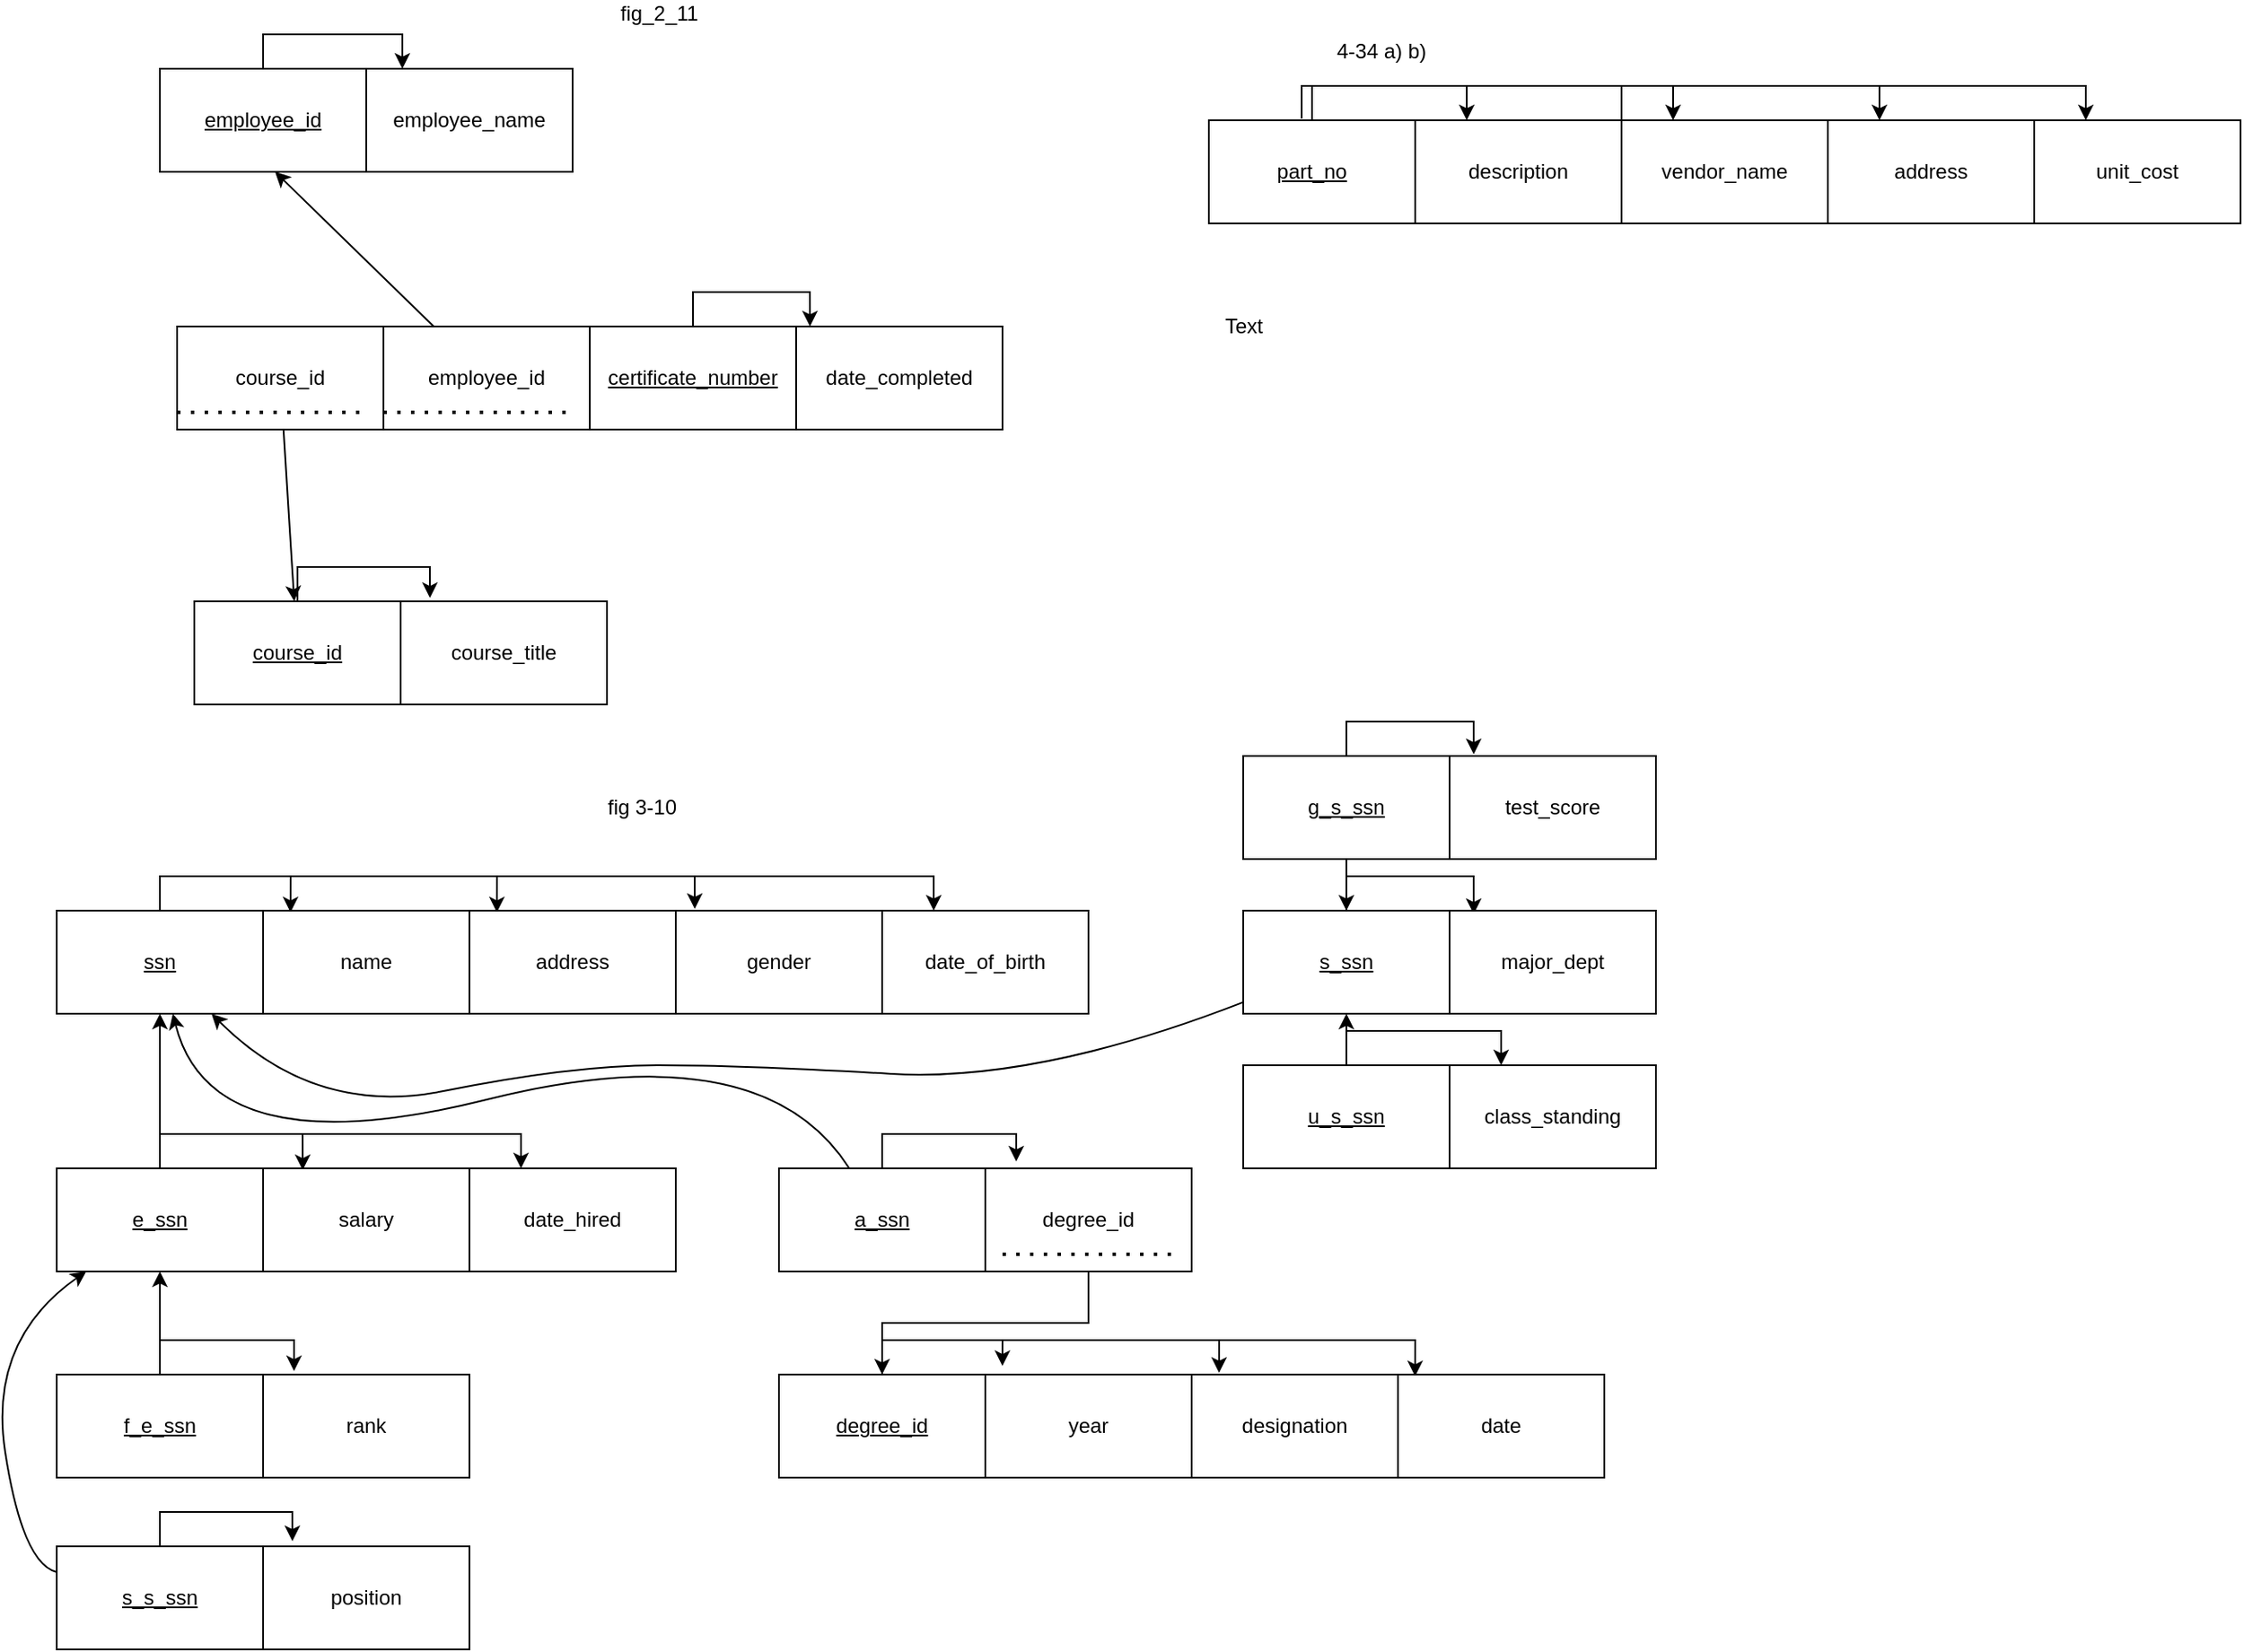 <mxfile version="17.4.6" type="github">
  <diagram id="R2lEEEUBdFMjLlhIrx00" name="Page-1">
    <mxGraphModel dx="1662" dy="755" grid="1" gridSize="10" guides="1" tooltips="1" connect="1" arrows="1" fold="1" page="1" pageScale="1" pageWidth="850" pageHeight="1100" math="0" shadow="0" extFonts="Permanent Marker^https://fonts.googleapis.com/css?family=Permanent+Marker">
      <root>
        <mxCell id="0" />
        <mxCell id="1" parent="0" />
        <mxCell id="yiLSMs-EZFvoXGDY9Pij-1" value="&lt;div&gt;fig_2_11&lt;/div&gt;&lt;div&gt;&lt;br&gt;&lt;/div&gt;" style="text;html=1;resizable=0;autosize=1;align=center;verticalAlign=middle;points=[];fillColor=none;strokeColor=none;rounded=0;" vertex="1" parent="1">
          <mxGeometry x="355" y="20" width="70" height="30" as="geometry" />
        </mxCell>
        <mxCell id="yiLSMs-EZFvoXGDY9Pij-56" style="edgeStyle=orthogonalEdgeStyle;rounded=0;orthogonalLoop=1;jettySize=auto;html=1;entryX=0.175;entryY=0;entryDx=0;entryDy=0;entryPerimeter=0;" edge="1" parent="1" source="yiLSMs-EZFvoXGDY9Pij-2" target="yiLSMs-EZFvoXGDY9Pij-3">
          <mxGeometry relative="1" as="geometry" />
        </mxCell>
        <mxCell id="yiLSMs-EZFvoXGDY9Pij-2" value="&lt;u&gt;employee_id&lt;/u&gt;" style="rounded=0;whiteSpace=wrap;html=1;" vertex="1" parent="1">
          <mxGeometry x="100" y="60" width="120" height="60" as="geometry" />
        </mxCell>
        <mxCell id="yiLSMs-EZFvoXGDY9Pij-3" value="employee_name" style="rounded=0;whiteSpace=wrap;html=1;" vertex="1" parent="1">
          <mxGeometry x="220" y="60" width="120" height="60" as="geometry" />
        </mxCell>
        <mxCell id="yiLSMs-EZFvoXGDY9Pij-57" style="edgeStyle=orthogonalEdgeStyle;rounded=0;orthogonalLoop=1;jettySize=auto;html=1;entryX=0.142;entryY=-0.033;entryDx=0;entryDy=0;entryPerimeter=0;" edge="1" parent="1" source="yiLSMs-EZFvoXGDY9Pij-4" target="yiLSMs-EZFvoXGDY9Pij-7">
          <mxGeometry relative="1" as="geometry" />
        </mxCell>
        <mxCell id="yiLSMs-EZFvoXGDY9Pij-4" value="course_id" style="rounded=0;whiteSpace=wrap;html=1;fontStyle=4" vertex="1" parent="1">
          <mxGeometry x="120" y="370" width="120" height="60" as="geometry" />
        </mxCell>
        <mxCell id="yiLSMs-EZFvoXGDY9Pij-5" value="course_id" style="rounded=0;whiteSpace=wrap;html=1;" vertex="1" parent="1">
          <mxGeometry x="110" y="210" width="120" height="60" as="geometry" />
        </mxCell>
        <mxCell id="yiLSMs-EZFvoXGDY9Pij-6" value="employee_id" style="rounded=0;whiteSpace=wrap;html=1;" vertex="1" parent="1">
          <mxGeometry x="230" y="210" width="120" height="60" as="geometry" />
        </mxCell>
        <mxCell id="yiLSMs-EZFvoXGDY9Pij-7" value="course_title" style="rounded=0;whiteSpace=wrap;html=1;" vertex="1" parent="1">
          <mxGeometry x="240" y="370" width="120" height="60" as="geometry" />
        </mxCell>
        <mxCell id="yiLSMs-EZFvoXGDY9Pij-58" style="edgeStyle=orthogonalEdgeStyle;rounded=0;orthogonalLoop=1;jettySize=auto;html=1;entryX=0.067;entryY=0;entryDx=0;entryDy=0;entryPerimeter=0;" edge="1" parent="1" source="yiLSMs-EZFvoXGDY9Pij-9" target="yiLSMs-EZFvoXGDY9Pij-11">
          <mxGeometry relative="1" as="geometry" />
        </mxCell>
        <mxCell id="yiLSMs-EZFvoXGDY9Pij-9" value="&lt;u&gt;certificate_number&lt;br&gt;&lt;/u&gt;" style="rounded=0;whiteSpace=wrap;html=1;" vertex="1" parent="1">
          <mxGeometry x="350" y="210" width="120" height="60" as="geometry" />
        </mxCell>
        <mxCell id="yiLSMs-EZFvoXGDY9Pij-10" value="" style="endArrow=none;dashed=1;html=1;dashPattern=1 3;strokeWidth=2;rounded=0;" edge="1" parent="1">
          <mxGeometry width="50" height="50" relative="1" as="geometry">
            <mxPoint x="110" y="260" as="sourcePoint" />
            <mxPoint x="220" y="260" as="targetPoint" />
          </mxGeometry>
        </mxCell>
        <mxCell id="yiLSMs-EZFvoXGDY9Pij-11" value="date_completed" style="rounded=0;whiteSpace=wrap;html=1;" vertex="1" parent="1">
          <mxGeometry x="470" y="210" width="120" height="60" as="geometry" />
        </mxCell>
        <mxCell id="yiLSMs-EZFvoXGDY9Pij-12" value="" style="endArrow=none;dashed=1;html=1;dashPattern=1 3;strokeWidth=2;rounded=0;" edge="1" parent="1">
          <mxGeometry width="50" height="50" relative="1" as="geometry">
            <mxPoint x="230" y="260" as="sourcePoint" />
            <mxPoint x="340" y="260" as="targetPoint" />
          </mxGeometry>
        </mxCell>
        <mxCell id="yiLSMs-EZFvoXGDY9Pij-13" value="" style="endArrow=classic;html=1;rounded=0;entryX=0.558;entryY=1;entryDx=0;entryDy=0;entryPerimeter=0;" edge="1" parent="1" source="yiLSMs-EZFvoXGDY9Pij-6" target="yiLSMs-EZFvoXGDY9Pij-2">
          <mxGeometry width="50" height="50" relative="1" as="geometry">
            <mxPoint x="400" y="410" as="sourcePoint" />
            <mxPoint x="450" y="360" as="targetPoint" />
          </mxGeometry>
        </mxCell>
        <mxCell id="yiLSMs-EZFvoXGDY9Pij-14" value="" style="endArrow=classic;html=1;rounded=0;" edge="1" parent="1" source="yiLSMs-EZFvoXGDY9Pij-5" target="yiLSMs-EZFvoXGDY9Pij-4">
          <mxGeometry width="50" height="50" relative="1" as="geometry">
            <mxPoint x="179.24" y="220" as="sourcePoint" />
            <mxPoint x="176.96" y="130" as="targetPoint" />
          </mxGeometry>
        </mxCell>
        <mxCell id="yiLSMs-EZFvoXGDY9Pij-15" value="fig 3-10" style="text;html=1;resizable=0;autosize=1;align=center;verticalAlign=middle;points=[];fillColor=none;strokeColor=none;rounded=0;" vertex="1" parent="1">
          <mxGeometry x="350" y="480" width="60" height="20" as="geometry" />
        </mxCell>
        <mxCell id="yiLSMs-EZFvoXGDY9Pij-59" style="edgeStyle=orthogonalEdgeStyle;rounded=0;orthogonalLoop=1;jettySize=auto;html=1;entryX=0.133;entryY=0.017;entryDx=0;entryDy=0;entryPerimeter=0;" edge="1" parent="1" source="yiLSMs-EZFvoXGDY9Pij-16" target="yiLSMs-EZFvoXGDY9Pij-17">
          <mxGeometry relative="1" as="geometry" />
        </mxCell>
        <mxCell id="yiLSMs-EZFvoXGDY9Pij-61" style="edgeStyle=orthogonalEdgeStyle;rounded=0;orthogonalLoop=1;jettySize=auto;html=1;entryX=0.133;entryY=0.017;entryDx=0;entryDy=0;entryPerimeter=0;exitX=0.5;exitY=0;exitDx=0;exitDy=0;" edge="1" parent="1" source="yiLSMs-EZFvoXGDY9Pij-16" target="yiLSMs-EZFvoXGDY9Pij-18">
          <mxGeometry relative="1" as="geometry" />
        </mxCell>
        <mxCell id="yiLSMs-EZFvoXGDY9Pij-62" style="edgeStyle=orthogonalEdgeStyle;rounded=0;orthogonalLoop=1;jettySize=auto;html=1;entryX=0.092;entryY=-0.017;entryDx=0;entryDy=0;entryPerimeter=0;exitX=0.5;exitY=0;exitDx=0;exitDy=0;" edge="1" parent="1" source="yiLSMs-EZFvoXGDY9Pij-16" target="yiLSMs-EZFvoXGDY9Pij-19">
          <mxGeometry relative="1" as="geometry" />
        </mxCell>
        <mxCell id="yiLSMs-EZFvoXGDY9Pij-63" style="edgeStyle=orthogonalEdgeStyle;rounded=0;orthogonalLoop=1;jettySize=auto;html=1;entryX=0.25;entryY=0;entryDx=0;entryDy=0;exitX=0.5;exitY=0;exitDx=0;exitDy=0;" edge="1" parent="1" source="yiLSMs-EZFvoXGDY9Pij-16" target="yiLSMs-EZFvoXGDY9Pij-20">
          <mxGeometry relative="1" as="geometry" />
        </mxCell>
        <mxCell id="yiLSMs-EZFvoXGDY9Pij-16" value="&lt;u&gt;ssn&lt;/u&gt;" style="rounded=0;whiteSpace=wrap;html=1;" vertex="1" parent="1">
          <mxGeometry x="40" y="550" width="120" height="60" as="geometry" />
        </mxCell>
        <mxCell id="yiLSMs-EZFvoXGDY9Pij-17" value="name" style="rounded=0;whiteSpace=wrap;html=1;" vertex="1" parent="1">
          <mxGeometry x="160" y="550" width="120" height="60" as="geometry" />
        </mxCell>
        <mxCell id="yiLSMs-EZFvoXGDY9Pij-18" value="address" style="rounded=0;whiteSpace=wrap;html=1;" vertex="1" parent="1">
          <mxGeometry x="280" y="550" width="120" height="60" as="geometry" />
        </mxCell>
        <mxCell id="yiLSMs-EZFvoXGDY9Pij-19" value="gender" style="rounded=0;whiteSpace=wrap;html=1;" vertex="1" parent="1">
          <mxGeometry x="400" y="550" width="120" height="60" as="geometry" />
        </mxCell>
        <mxCell id="yiLSMs-EZFvoXGDY9Pij-20" value="date_of_birth" style="rounded=0;whiteSpace=wrap;html=1;" vertex="1" parent="1">
          <mxGeometry x="520" y="550" width="120" height="60" as="geometry" />
        </mxCell>
        <mxCell id="yiLSMs-EZFvoXGDY9Pij-38" style="edgeStyle=orthogonalEdgeStyle;rounded=0;orthogonalLoop=1;jettySize=auto;html=1;exitX=0.5;exitY=0;exitDx=0;exitDy=0;" edge="1" parent="1" source="yiLSMs-EZFvoXGDY9Pij-21" target="yiLSMs-EZFvoXGDY9Pij-16">
          <mxGeometry relative="1" as="geometry" />
        </mxCell>
        <mxCell id="yiLSMs-EZFvoXGDY9Pij-73" style="edgeStyle=orthogonalEdgeStyle;rounded=0;orthogonalLoop=1;jettySize=auto;html=1;entryX=0.192;entryY=0.017;entryDx=0;entryDy=0;entryPerimeter=0;" edge="1" parent="1" source="yiLSMs-EZFvoXGDY9Pij-21" target="yiLSMs-EZFvoXGDY9Pij-22">
          <mxGeometry relative="1" as="geometry" />
        </mxCell>
        <mxCell id="yiLSMs-EZFvoXGDY9Pij-74" style="edgeStyle=orthogonalEdgeStyle;rounded=0;orthogonalLoop=1;jettySize=auto;html=1;entryX=0.25;entryY=0;entryDx=0;entryDy=0;exitX=0.5;exitY=0;exitDx=0;exitDy=0;" edge="1" parent="1" source="yiLSMs-EZFvoXGDY9Pij-21" target="yiLSMs-EZFvoXGDY9Pij-23">
          <mxGeometry relative="1" as="geometry" />
        </mxCell>
        <mxCell id="yiLSMs-EZFvoXGDY9Pij-21" value="&lt;u&gt;e_ssn&lt;/u&gt;" style="rounded=0;whiteSpace=wrap;html=1;" vertex="1" parent="1">
          <mxGeometry x="40" y="700" width="120" height="60" as="geometry" />
        </mxCell>
        <mxCell id="yiLSMs-EZFvoXGDY9Pij-22" value="salary" style="rounded=0;whiteSpace=wrap;html=1;" vertex="1" parent="1">
          <mxGeometry x="160" y="700" width="120" height="60" as="geometry" />
        </mxCell>
        <mxCell id="yiLSMs-EZFvoXGDY9Pij-23" value="date_hired" style="rounded=0;whiteSpace=wrap;html=1;" vertex="1" parent="1">
          <mxGeometry x="280" y="700" width="120" height="60" as="geometry" />
        </mxCell>
        <mxCell id="yiLSMs-EZFvoXGDY9Pij-67" style="edgeStyle=orthogonalEdgeStyle;rounded=0;orthogonalLoop=1;jettySize=auto;html=1;entryX=0.15;entryY=-0.067;entryDx=0;entryDy=0;entryPerimeter=0;" edge="1" parent="1" source="yiLSMs-EZFvoXGDY9Pij-24" target="yiLSMs-EZFvoXGDY9Pij-25">
          <mxGeometry relative="1" as="geometry" />
        </mxCell>
        <mxCell id="yiLSMs-EZFvoXGDY9Pij-24" value="&lt;u&gt;a_ssn&lt;/u&gt;" style="rounded=0;whiteSpace=wrap;html=1;" vertex="1" parent="1">
          <mxGeometry x="460" y="700" width="120" height="60" as="geometry" />
        </mxCell>
        <mxCell id="yiLSMs-EZFvoXGDY9Pij-29" style="edgeStyle=orthogonalEdgeStyle;rounded=0;orthogonalLoop=1;jettySize=auto;html=1;" edge="1" parent="1" source="yiLSMs-EZFvoXGDY9Pij-25" target="yiLSMs-EZFvoXGDY9Pij-26">
          <mxGeometry relative="1" as="geometry" />
        </mxCell>
        <mxCell id="yiLSMs-EZFvoXGDY9Pij-25" value="degree_id" style="rounded=0;whiteSpace=wrap;html=1;" vertex="1" parent="1">
          <mxGeometry x="580" y="700" width="120" height="60" as="geometry" />
        </mxCell>
        <mxCell id="yiLSMs-EZFvoXGDY9Pij-68" style="edgeStyle=orthogonalEdgeStyle;rounded=0;orthogonalLoop=1;jettySize=auto;html=1;entryX=0.083;entryY=-0.083;entryDx=0;entryDy=0;entryPerimeter=0;" edge="1" parent="1" source="yiLSMs-EZFvoXGDY9Pij-26" target="yiLSMs-EZFvoXGDY9Pij-28">
          <mxGeometry relative="1" as="geometry" />
        </mxCell>
        <mxCell id="yiLSMs-EZFvoXGDY9Pij-69" style="edgeStyle=orthogonalEdgeStyle;rounded=0;orthogonalLoop=1;jettySize=auto;html=1;entryX=0.133;entryY=-0.017;entryDx=0;entryDy=0;entryPerimeter=0;exitX=0.5;exitY=0;exitDx=0;exitDy=0;" edge="1" parent="1" source="yiLSMs-EZFvoXGDY9Pij-26" target="yiLSMs-EZFvoXGDY9Pij-30">
          <mxGeometry relative="1" as="geometry" />
        </mxCell>
        <mxCell id="yiLSMs-EZFvoXGDY9Pij-70" style="edgeStyle=orthogonalEdgeStyle;rounded=0;orthogonalLoop=1;jettySize=auto;html=1;entryX=0.083;entryY=0.017;entryDx=0;entryDy=0;entryPerimeter=0;exitX=0.5;exitY=0;exitDx=0;exitDy=0;" edge="1" parent="1" source="yiLSMs-EZFvoXGDY9Pij-26" target="yiLSMs-EZFvoXGDY9Pij-31">
          <mxGeometry relative="1" as="geometry" />
        </mxCell>
        <mxCell id="yiLSMs-EZFvoXGDY9Pij-26" value="&lt;u&gt;degree_id&lt;/u&gt;" style="rounded=0;whiteSpace=wrap;html=1;" vertex="1" parent="1">
          <mxGeometry x="460" y="820" width="120" height="60" as="geometry" />
        </mxCell>
        <mxCell id="yiLSMs-EZFvoXGDY9Pij-27" value="" style="endArrow=none;dashed=1;html=1;dashPattern=1 3;strokeWidth=2;rounded=0;" edge="1" parent="1">
          <mxGeometry width="50" height="50" relative="1" as="geometry">
            <mxPoint x="590" y="750" as="sourcePoint" />
            <mxPoint x="690" y="750" as="targetPoint" />
          </mxGeometry>
        </mxCell>
        <mxCell id="yiLSMs-EZFvoXGDY9Pij-28" value="year" style="rounded=0;whiteSpace=wrap;html=1;" vertex="1" parent="1">
          <mxGeometry x="580" y="820" width="120" height="60" as="geometry" />
        </mxCell>
        <mxCell id="yiLSMs-EZFvoXGDY9Pij-30" value="designation" style="rounded=0;whiteSpace=wrap;html=1;" vertex="1" parent="1">
          <mxGeometry x="700" y="820" width="120" height="60" as="geometry" />
        </mxCell>
        <mxCell id="yiLSMs-EZFvoXGDY9Pij-31" value="date" style="rounded=0;whiteSpace=wrap;html=1;" vertex="1" parent="1">
          <mxGeometry x="820" y="820" width="120" height="60" as="geometry" />
        </mxCell>
        <mxCell id="yiLSMs-EZFvoXGDY9Pij-33" value="" style="curved=1;endArrow=classic;html=1;rounded=0;" edge="1" parent="1" source="yiLSMs-EZFvoXGDY9Pij-24" target="yiLSMs-EZFvoXGDY9Pij-16">
          <mxGeometry width="50" height="50" relative="1" as="geometry">
            <mxPoint x="400" y="620" as="sourcePoint" />
            <mxPoint x="450" y="570" as="targetPoint" />
            <Array as="points">
              <mxPoint x="450" y="620" />
              <mxPoint x="130" y="700" />
            </Array>
          </mxGeometry>
        </mxCell>
        <mxCell id="yiLSMs-EZFvoXGDY9Pij-65" style="edgeStyle=orthogonalEdgeStyle;rounded=0;orthogonalLoop=1;jettySize=auto;html=1;entryX=0.117;entryY=0.033;entryDx=0;entryDy=0;entryPerimeter=0;" edge="1" parent="1" source="yiLSMs-EZFvoXGDY9Pij-35" target="yiLSMs-EZFvoXGDY9Pij-36">
          <mxGeometry relative="1" as="geometry" />
        </mxCell>
        <mxCell id="yiLSMs-EZFvoXGDY9Pij-35" value="&lt;u&gt;s_ssn&lt;/u&gt;" style="rounded=0;whiteSpace=wrap;html=1;" vertex="1" parent="1">
          <mxGeometry x="730" y="550" width="120" height="60" as="geometry" />
        </mxCell>
        <mxCell id="yiLSMs-EZFvoXGDY9Pij-36" value="major_dept" style="rounded=0;whiteSpace=wrap;html=1;" vertex="1" parent="1">
          <mxGeometry x="850" y="550" width="120" height="60" as="geometry" />
        </mxCell>
        <mxCell id="yiLSMs-EZFvoXGDY9Pij-37" value="" style="curved=1;endArrow=classic;html=1;rounded=0;" edge="1" parent="1" source="yiLSMs-EZFvoXGDY9Pij-35" target="yiLSMs-EZFvoXGDY9Pij-16">
          <mxGeometry width="50" height="50" relative="1" as="geometry">
            <mxPoint x="400" y="620" as="sourcePoint" />
            <mxPoint x="450" y="570" as="targetPoint" />
            <Array as="points">
              <mxPoint x="610" y="650" />
              <mxPoint x="440" y="640" />
              <mxPoint x="340" y="640" />
              <mxPoint x="190" y="670" />
            </Array>
          </mxGeometry>
        </mxCell>
        <mxCell id="yiLSMs-EZFvoXGDY9Pij-41" style="edgeStyle=orthogonalEdgeStyle;rounded=0;orthogonalLoop=1;jettySize=auto;html=1;entryX=0.5;entryY=1;entryDx=0;entryDy=0;" edge="1" parent="1" source="yiLSMs-EZFvoXGDY9Pij-39" target="yiLSMs-EZFvoXGDY9Pij-21">
          <mxGeometry relative="1" as="geometry" />
        </mxCell>
        <mxCell id="yiLSMs-EZFvoXGDY9Pij-72" style="edgeStyle=orthogonalEdgeStyle;rounded=0;orthogonalLoop=1;jettySize=auto;html=1;entryX=0.15;entryY=-0.033;entryDx=0;entryDy=0;entryPerimeter=0;" edge="1" parent="1" source="yiLSMs-EZFvoXGDY9Pij-39" target="yiLSMs-EZFvoXGDY9Pij-40">
          <mxGeometry relative="1" as="geometry" />
        </mxCell>
        <mxCell id="yiLSMs-EZFvoXGDY9Pij-39" value="&lt;u&gt;f_e_ssn&lt;/u&gt;" style="rounded=0;whiteSpace=wrap;html=1;" vertex="1" parent="1">
          <mxGeometry x="40" y="820" width="120" height="60" as="geometry" />
        </mxCell>
        <mxCell id="yiLSMs-EZFvoXGDY9Pij-40" value="rank" style="rounded=0;whiteSpace=wrap;html=1;" vertex="1" parent="1">
          <mxGeometry x="160" y="820" width="120" height="60" as="geometry" />
        </mxCell>
        <mxCell id="yiLSMs-EZFvoXGDY9Pij-71" style="edgeStyle=orthogonalEdgeStyle;rounded=0;orthogonalLoop=1;jettySize=auto;html=1;entryX=0.142;entryY=-0.05;entryDx=0;entryDy=0;entryPerimeter=0;" edge="1" parent="1" source="yiLSMs-EZFvoXGDY9Pij-42" target="yiLSMs-EZFvoXGDY9Pij-43">
          <mxGeometry relative="1" as="geometry" />
        </mxCell>
        <mxCell id="yiLSMs-EZFvoXGDY9Pij-42" value="&lt;u&gt;s_s_ssn&lt;/u&gt;" style="rounded=0;whiteSpace=wrap;html=1;" vertex="1" parent="1">
          <mxGeometry x="40" y="920" width="120" height="60" as="geometry" />
        </mxCell>
        <mxCell id="yiLSMs-EZFvoXGDY9Pij-43" value="position" style="rounded=0;whiteSpace=wrap;html=1;" vertex="1" parent="1">
          <mxGeometry x="160" y="920" width="120" height="60" as="geometry" />
        </mxCell>
        <mxCell id="yiLSMs-EZFvoXGDY9Pij-44" value="" style="curved=1;endArrow=classic;html=1;rounded=0;" edge="1" parent="1" source="yiLSMs-EZFvoXGDY9Pij-42" target="yiLSMs-EZFvoXGDY9Pij-21">
          <mxGeometry width="50" height="50" relative="1" as="geometry">
            <mxPoint x="-30" y="930" as="sourcePoint" />
            <mxPoint x="20" y="880" as="targetPoint" />
            <Array as="points">
              <mxPoint x="20" y="930" />
              <mxPoint y="800" />
            </Array>
          </mxGeometry>
        </mxCell>
        <mxCell id="yiLSMs-EZFvoXGDY9Pij-51" style="edgeStyle=orthogonalEdgeStyle;rounded=0;orthogonalLoop=1;jettySize=auto;html=1;" edge="1" parent="1" source="yiLSMs-EZFvoXGDY9Pij-47" target="yiLSMs-EZFvoXGDY9Pij-35">
          <mxGeometry relative="1" as="geometry" />
        </mxCell>
        <mxCell id="yiLSMs-EZFvoXGDY9Pij-64" style="edgeStyle=orthogonalEdgeStyle;rounded=0;orthogonalLoop=1;jettySize=auto;html=1;entryX=0.117;entryY=-0.017;entryDx=0;entryDy=0;entryPerimeter=0;" edge="1" parent="1" source="yiLSMs-EZFvoXGDY9Pij-47" target="yiLSMs-EZFvoXGDY9Pij-48">
          <mxGeometry relative="1" as="geometry" />
        </mxCell>
        <mxCell id="yiLSMs-EZFvoXGDY9Pij-47" value="&lt;u&gt;g_s_ssn&lt;/u&gt;" style="rounded=0;whiteSpace=wrap;html=1;" vertex="1" parent="1">
          <mxGeometry x="730" y="460" width="120" height="60" as="geometry" />
        </mxCell>
        <mxCell id="yiLSMs-EZFvoXGDY9Pij-48" value="test_score" style="rounded=0;whiteSpace=wrap;html=1;" vertex="1" parent="1">
          <mxGeometry x="850" y="460" width="120" height="60" as="geometry" />
        </mxCell>
        <mxCell id="yiLSMs-EZFvoXGDY9Pij-52" style="edgeStyle=orthogonalEdgeStyle;rounded=0;orthogonalLoop=1;jettySize=auto;html=1;entryX=0.5;entryY=1;entryDx=0;entryDy=0;" edge="1" parent="1" source="yiLSMs-EZFvoXGDY9Pij-49" target="yiLSMs-EZFvoXGDY9Pij-35">
          <mxGeometry relative="1" as="geometry" />
        </mxCell>
        <mxCell id="yiLSMs-EZFvoXGDY9Pij-66" style="edgeStyle=orthogonalEdgeStyle;rounded=0;orthogonalLoop=1;jettySize=auto;html=1;entryX=0.25;entryY=0;entryDx=0;entryDy=0;" edge="1" parent="1" source="yiLSMs-EZFvoXGDY9Pij-49" target="yiLSMs-EZFvoXGDY9Pij-50">
          <mxGeometry relative="1" as="geometry" />
        </mxCell>
        <mxCell id="yiLSMs-EZFvoXGDY9Pij-49" value="&lt;u&gt;u_s_ssn&lt;/u&gt;" style="rounded=0;whiteSpace=wrap;html=1;" vertex="1" parent="1">
          <mxGeometry x="730" y="640" width="120" height="60" as="geometry" />
        </mxCell>
        <mxCell id="yiLSMs-EZFvoXGDY9Pij-50" value="class_standing" style="rounded=0;whiteSpace=wrap;html=1;" vertex="1" parent="1">
          <mxGeometry x="850" y="640" width="120" height="60" as="geometry" />
        </mxCell>
        <mxCell id="yiLSMs-EZFvoXGDY9Pij-75" value="4-34 a) b)" style="text;html=1;resizable=0;autosize=1;align=center;verticalAlign=middle;points=[];fillColor=none;strokeColor=none;rounded=0;" vertex="1" parent="1">
          <mxGeometry x="775" y="40" width="70" height="20" as="geometry" />
        </mxCell>
        <mxCell id="yiLSMs-EZFvoXGDY9Pij-81" style="edgeStyle=orthogonalEdgeStyle;rounded=0;orthogonalLoop=1;jettySize=auto;html=1;entryX=0.25;entryY=0;entryDx=0;entryDy=0;" edge="1" parent="1" source="yiLSMs-EZFvoXGDY9Pij-76" target="yiLSMs-EZFvoXGDY9Pij-77">
          <mxGeometry relative="1" as="geometry" />
        </mxCell>
        <mxCell id="yiLSMs-EZFvoXGDY9Pij-82" style="edgeStyle=orthogonalEdgeStyle;rounded=0;orthogonalLoop=1;jettySize=auto;html=1;entryX=0.25;entryY=0;entryDx=0;entryDy=0;exitX=0.5;exitY=0;exitDx=0;exitDy=0;" edge="1" parent="1" source="yiLSMs-EZFvoXGDY9Pij-76" target="yiLSMs-EZFvoXGDY9Pij-78">
          <mxGeometry relative="1" as="geometry" />
        </mxCell>
        <mxCell id="yiLSMs-EZFvoXGDY9Pij-84" style="edgeStyle=orthogonalEdgeStyle;rounded=0;orthogonalLoop=1;jettySize=auto;html=1;entryX=0.25;entryY=0;entryDx=0;entryDy=0;" edge="1" parent="1" source="yiLSMs-EZFvoXGDY9Pij-76" target="yiLSMs-EZFvoXGDY9Pij-79">
          <mxGeometry relative="1" as="geometry" />
        </mxCell>
        <mxCell id="yiLSMs-EZFvoXGDY9Pij-85" style="edgeStyle=orthogonalEdgeStyle;rounded=0;orthogonalLoop=1;jettySize=auto;html=1;entryX=0.25;entryY=0;entryDx=0;entryDy=0;exitX=0.45;exitY=-0.017;exitDx=0;exitDy=0;exitPerimeter=0;" edge="1" parent="1" source="yiLSMs-EZFvoXGDY9Pij-76" target="yiLSMs-EZFvoXGDY9Pij-80">
          <mxGeometry relative="1" as="geometry" />
        </mxCell>
        <mxCell id="yiLSMs-EZFvoXGDY9Pij-76" value="&lt;u&gt;part_no&lt;/u&gt;" style="rounded=0;whiteSpace=wrap;html=1;" vertex="1" parent="1">
          <mxGeometry x="710" y="90" width="120" height="60" as="geometry" />
        </mxCell>
        <mxCell id="yiLSMs-EZFvoXGDY9Pij-77" value="description" style="rounded=0;whiteSpace=wrap;html=1;" vertex="1" parent="1">
          <mxGeometry x="830" y="90" width="120" height="60" as="geometry" />
        </mxCell>
        <mxCell id="yiLSMs-EZFvoXGDY9Pij-78" value="vendor_name" style="rounded=0;whiteSpace=wrap;html=1;" vertex="1" parent="1">
          <mxGeometry x="950" y="90" width="120" height="60" as="geometry" />
        </mxCell>
        <mxCell id="yiLSMs-EZFvoXGDY9Pij-79" value="address" style="rounded=0;whiteSpace=wrap;html=1;" vertex="1" parent="1">
          <mxGeometry x="1070" y="90" width="120" height="60" as="geometry" />
        </mxCell>
        <mxCell id="yiLSMs-EZFvoXGDY9Pij-80" value="unit_cost" style="rounded=0;whiteSpace=wrap;html=1;" vertex="1" parent="1">
          <mxGeometry x="1190" y="90" width="120" height="60" as="geometry" />
        </mxCell>
        <mxCell id="yiLSMs-EZFvoXGDY9Pij-86" value="Text" style="text;html=1;resizable=0;autosize=1;align=center;verticalAlign=middle;points=[];fillColor=none;strokeColor=none;rounded=0;" vertex="1" parent="1">
          <mxGeometry x="710" y="200" width="40" height="20" as="geometry" />
        </mxCell>
      </root>
    </mxGraphModel>
  </diagram>
</mxfile>

